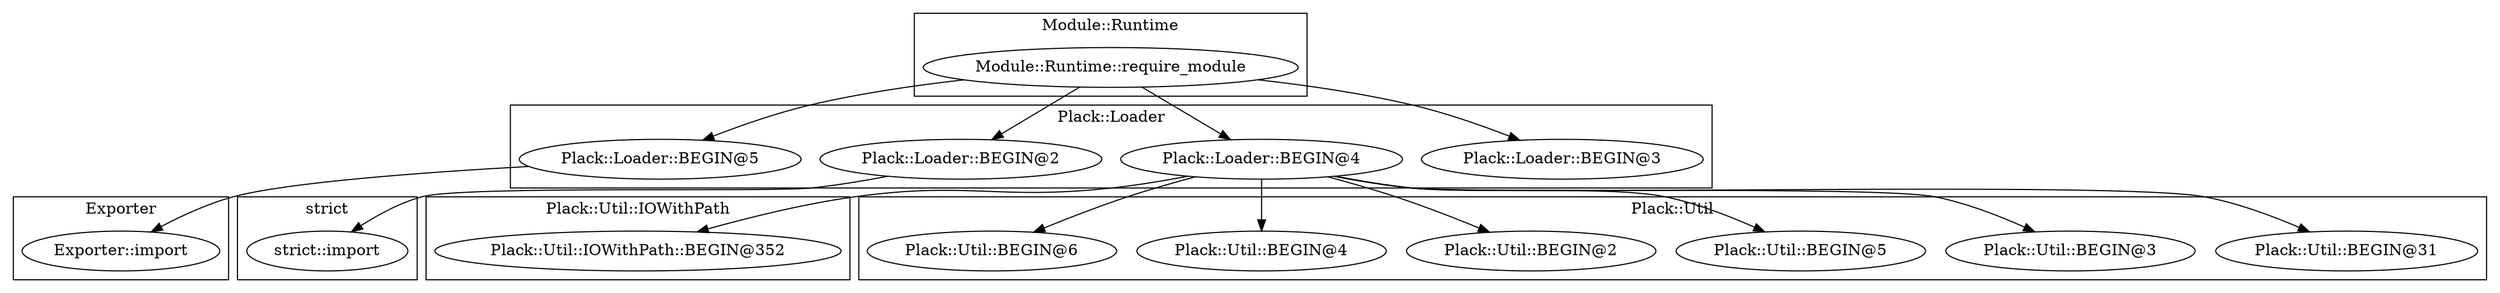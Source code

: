 digraph {
graph [overlap=false]
subgraph cluster_Plack_Util_IOWithPath {
	label="Plack::Util::IOWithPath";
	"Plack::Util::IOWithPath::BEGIN@352";
}
subgraph cluster_Plack_Loader {
	label="Plack::Loader";
	"Plack::Loader::BEGIN@3";
	"Plack::Loader::BEGIN@5";
	"Plack::Loader::BEGIN@2";
	"Plack::Loader::BEGIN@4";
}
subgraph cluster_Module_Runtime {
	label="Module::Runtime";
	"Module::Runtime::require_module";
}
subgraph cluster_Exporter {
	label="Exporter";
	"Exporter::import";
}
subgraph cluster_Plack_Util {
	label="Plack::Util";
	"Plack::Util::BEGIN@31";
	"Plack::Util::BEGIN@3";
	"Plack::Util::BEGIN@5";
	"Plack::Util::BEGIN@2";
	"Plack::Util::BEGIN@4";
	"Plack::Util::BEGIN@6";
}
subgraph cluster_strict {
	label="strict";
	"strict::import";
}
"Module::Runtime::require_module" -> "Plack::Loader::BEGIN@2";
"Plack::Loader::BEGIN@4" -> "Plack::Util::BEGIN@4";
"Module::Runtime::require_module" -> "Plack::Loader::BEGIN@4";
"Plack::Loader::BEGIN@4" -> "Plack::Util::BEGIN@2";
"Plack::Loader::BEGIN@2" -> "strict::import";
"Plack::Loader::BEGIN@4" -> "Plack::Util::IOWithPath::BEGIN@352";
"Plack::Loader::BEGIN@4" -> "Plack::Util::BEGIN@31";
"Plack::Loader::BEGIN@5" -> "Exporter::import";
"Module::Runtime::require_module" -> "Plack::Loader::BEGIN@3";
"Plack::Loader::BEGIN@4" -> "Plack::Util::BEGIN@5";
"Module::Runtime::require_module" -> "Plack::Loader::BEGIN@5";
"Plack::Loader::BEGIN@4" -> "Plack::Util::BEGIN@6";
"Plack::Loader::BEGIN@4" -> "Plack::Util::BEGIN@3";
}
